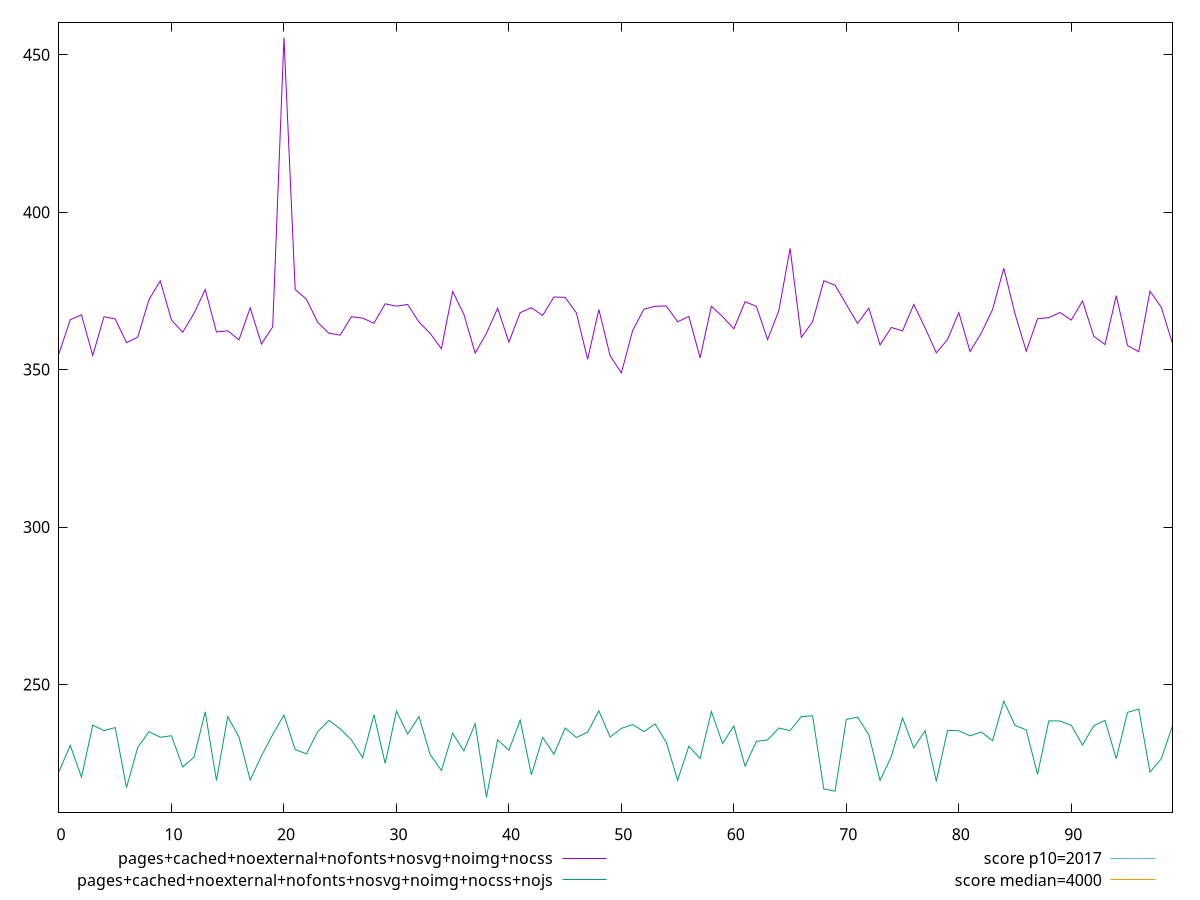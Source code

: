 reset

$pagesCachedNoexternalNofontsNosvgNoimgNocss <<EOF
0 355.08799999999997
1 365.832
2 367.3839999999999
3 354.5080000000001
4 366.7759999999999
5 366.07600000000014
6 358.56399999999996
7 360.3280000000001
8 372.19200000000023
9 378.18000000000006
10 365.73999999999995
11 361.864
12 367.84000000000003
13 375.41600000000005
14 361.9560000000001
15 362.33599999999996
16 359.4520000000003
17 369.61600000000004
18 358.1200000000001
19 363.5639999999999
20 455.44399999999996
21 375.47600000000006
22 372.34799999999996
23 365.00400000000013
24 361.5640000000001
25 360.9359999999999
26 366.79200000000014
27 366.36400000000003
28 364.7120000000001
29 370.8840000000001
30 370.14400000000006
31 370.67599999999993
32 365.1079999999999
33 361.504
34 356.6359999999999
35 374.80800000000005
36 367.51200000000006
37 355.21999999999997
38 361.5000000000001
39 369.504
40 358.71600000000007
41 368.08
42 369.6400000000001
43 367.188
44 373.0560000000002
45 372.936
46 368.00000000000006
47 353.28000000000003
48 369.08000000000004
49 354.38400000000007
50 348.948
51 362.3720000000002
52 369.172
53 370.112
54 370.20399999999995
55 365.1920000000001
56 366.888
57 353.72
58 370.1119999999999
59 366.82400000000007
60 362.9520000000001
61 371.5640000000001
62 370.09999999999997
63 359.54400000000015
64 368.7279999999999
65 388.50400000000013
66 360.24800000000005
67 365.1919999999999
68 378.21200000000005
69 376.80400000000014
70 370.708
71 364.67200000000014
72 369.5040000000001
73 357.84799999999996
74 363.37600000000003
75 362.316
76 370.6960000000001
77 363.284
78 355.3240000000001
79 359.56799999999987
80 368.092
81 355.74800000000016
82 361.5880000000002
83 369.06000000000006
84 382.176
85 367.6800000000003
86 355.844
87 366.14
88 366.488
89 368.13199999999995
90 365.732
91 371.80000000000007
92 360.59599999999995
93 357.95200000000006
94 373.4839999999999
95 357.672
96 355.68
97 374.90400000000017
98 369.8280000000001
99 358.2640000000001
EOF

$pagesCachedNoexternalNofontsNosvgNoimgNocssNojs <<EOF
0 222.38399999999996
1 230.6919999999999
2 220.59999999999994
3 237.14799999999994
4 235.39599999999996
5 236.35599999999997
6 217.32399999999996
7 230.05199999999996
8 235.064
9 233.27599999999998
10 233.75199999999995
11 223.85199999999998
12 226.92399999999995
13 241.34399999999997
14 219.54
15 239.8119999999999
16 233.37599999999998
17 219.7039999999999
18 227.37199999999999
19 234.15199999999996
20 240.30799999999996
21 229.36399999999995
22 228.008
23 235.06
24 238.6599999999999
25 235.93199999999996
26 232.43199999999996
27 226.80799999999994
28 240.45599999999996
29 224.96799999999993
30 241.59199999999998
31 234.2599999999999
32 239.87199999999996
33 227.78399999999993
34 222.73999999999998
35 234.53599999999997
36 228.91999999999993
37 237.60399999999998
38 214.26399999999992
39 232.45999999999992
40 229.15999999999997
41 238.712
42 221.34799999999993
43 233.25199999999995
44 227.91199999999998
45 236.208
46 233.20799999999994
47 234.90399999999997
48 241.65999999999988
49 233.332
50 236.09599999999992
51 237.30799999999996
52 235.1
53 237.49199999999996
54 231.61999999999995
55 219.61199999999994
56 230.42799999999994
57 226.52399999999994
58 241.43599999999992
59 231.27999999999997
60 236.87599999999998
61 224.07599999999996
62 232.00799999999995
63 232.39599999999996
64 236.212
65 235.38
66 239.82399999999998
67 240.096
68 216.86399999999992
69 216.15999999999994
70 238.95999999999998
71 239.67599999999996
72 234.07999999999998
73 219.55999999999995
74 227.136
75 239.4
76 229.87199999999993
77 235.37599999999998
78 219.32799999999992
79 235.43999999999994
80 235.35199999999992
81 233.71199999999993
82 234.95999999999998
83 232.19199999999992
84 244.70799999999997
85 237.0639999999999
86 235.59199999999998
87 221.47199999999992
88 238.5
89 238.4399999999999
90 237.04799999999992
91 230.84399999999997
92 236.91599999999994
93 238.652
94 226.45999999999992
95 241.19599999999997
96 242.224
97 222.20799999999997
98 226.41199999999998
99 236.91599999999994
EOF

set key outside below
set xrange [0:99]
set yrange [209.44039999999993:460.26759999999996]
set trange [209.44039999999993:460.26759999999996]
set terminal svg size 640, 520 enhanced background rgb 'white'
set output "reprap/mainthread-work-breakdown/comparison/line/12_vs_13.svg"

plot $pagesCachedNoexternalNofontsNosvgNoimgNocss title "pages+cached+noexternal+nofonts+nosvg+noimg+nocss" with line, \
     $pagesCachedNoexternalNofontsNosvgNoimgNocssNojs title "pages+cached+noexternal+nofonts+nosvg+noimg+nocss+nojs" with line, \
     2017 title "score p10=2017", \
     4000 title "score median=4000"

reset
